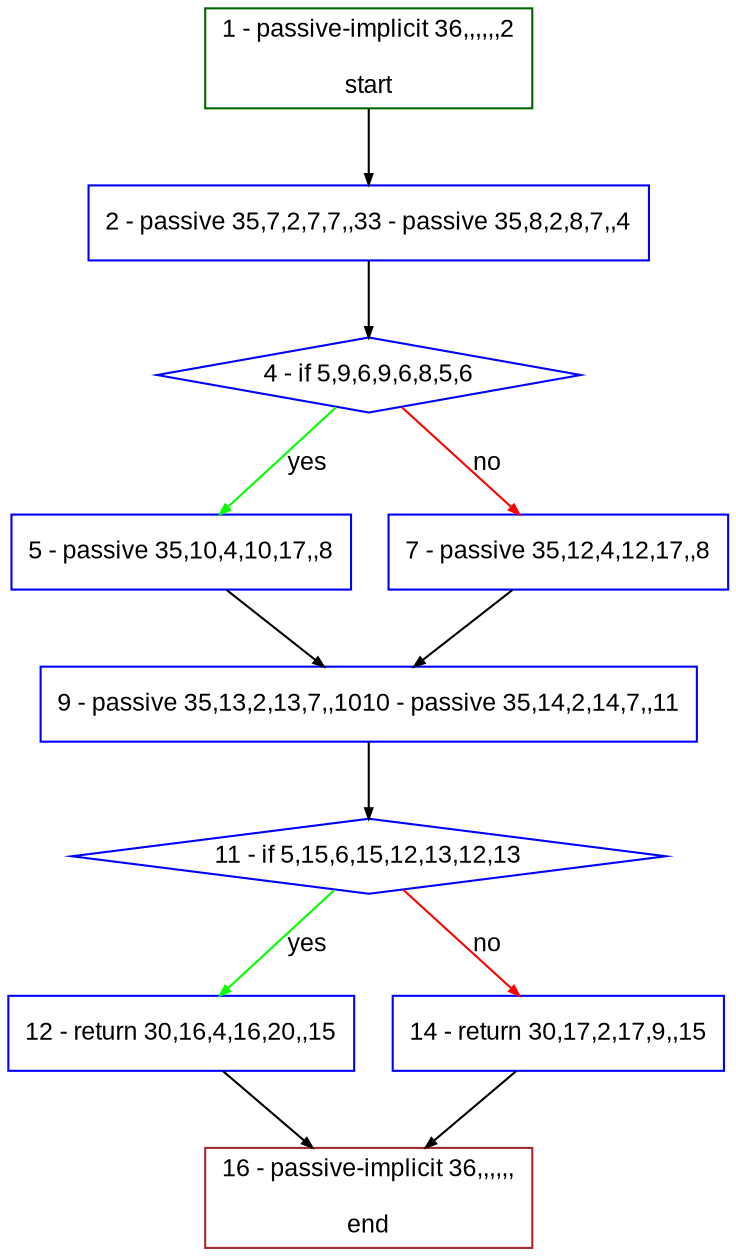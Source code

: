 digraph "" {
  graph [bgcolor="white", fillcolor="#FFFFCC", pack="true", packmode="clust", fontname="Arial", label="", fontsize="12", compound="true", style="rounded,filled"];
  node [node_initialized="no", fillcolor="white", fontname="Arial", label="", color="grey", fontsize="12", fixedsize="false", compound="true", shape="rectangle", style="filled"];
  edge [arrowtail="none", lhead="", fontcolor="black", fontname="Arial", label="", color="black", fontsize="12", arrowhead="normal", arrowsize="0.5", compound="true", ltail="", dir="forward"];
  __N1 [fillcolor="#ffffff", label="2 - passive 35,7,2,7,7,,33 - passive 35,8,2,8,7,,4", color="#0000ff", shape="box", style="filled"];
  __N2 [fillcolor="#ffffff", label="1 - passive-implicit 36,,,,,,2\n\nstart", color="#006400", shape="box", style="filled"];
  __N3 [fillcolor="#ffffff", label="4 - if 5,9,6,9,6,8,5,6", color="#0000ff", shape="diamond", style="filled"];
  __N4 [fillcolor="#ffffff", label="5 - passive 35,10,4,10,17,,8", color="#0000ff", shape="box", style="filled"];
  __N5 [fillcolor="#ffffff", label="7 - passive 35,12,4,12,17,,8", color="#0000ff", shape="box", style="filled"];
  __N6 [fillcolor="#ffffff", label="9 - passive 35,13,2,13,7,,1010 - passive 35,14,2,14,7,,11", color="#0000ff", shape="box", style="filled"];
  __N7 [fillcolor="#ffffff", label="11 - if 5,15,6,15,12,13,12,13", color="#0000ff", shape="diamond", style="filled"];
  __N8 [fillcolor="#ffffff", label="12 - return 30,16,4,16,20,,15", color="#0000ff", shape="box", style="filled"];
  __N9 [fillcolor="#ffffff", label="14 - return 30,17,2,17,9,,15", color="#0000ff", shape="box", style="filled"];
  __N10 [fillcolor="#ffffff", label="16 - passive-implicit 36,,,,,,\n\nend", color="#a52a2a", shape="box", style="filled"];
  __N2 -> __N1 [arrowtail="none", color="#000000", label="", arrowhead="normal", dir="forward"];
  __N1 -> __N3 [arrowtail="none", color="#000000", label="", arrowhead="normal", dir="forward"];
  __N3 -> __N4 [arrowtail="none", color="#00ff00", label="yes", arrowhead="normal", dir="forward"];
  __N3 -> __N5 [arrowtail="none", color="#ff0000", label="no", arrowhead="normal", dir="forward"];
  __N4 -> __N6 [arrowtail="none", color="#000000", label="", arrowhead="normal", dir="forward"];
  __N5 -> __N6 [arrowtail="none", color="#000000", label="", arrowhead="normal", dir="forward"];
  __N6 -> __N7 [arrowtail="none", color="#000000", label="", arrowhead="normal", dir="forward"];
  __N7 -> __N8 [arrowtail="none", color="#00ff00", label="yes", arrowhead="normal", dir="forward"];
  __N7 -> __N9 [arrowtail="none", color="#ff0000", label="no", arrowhead="normal", dir="forward"];
  __N8 -> __N10 [arrowtail="none", color="#000000", label="", arrowhead="normal", dir="forward"];
  __N9 -> __N10 [arrowtail="none", color="#000000", label="", arrowhead="normal", dir="forward"];
}

